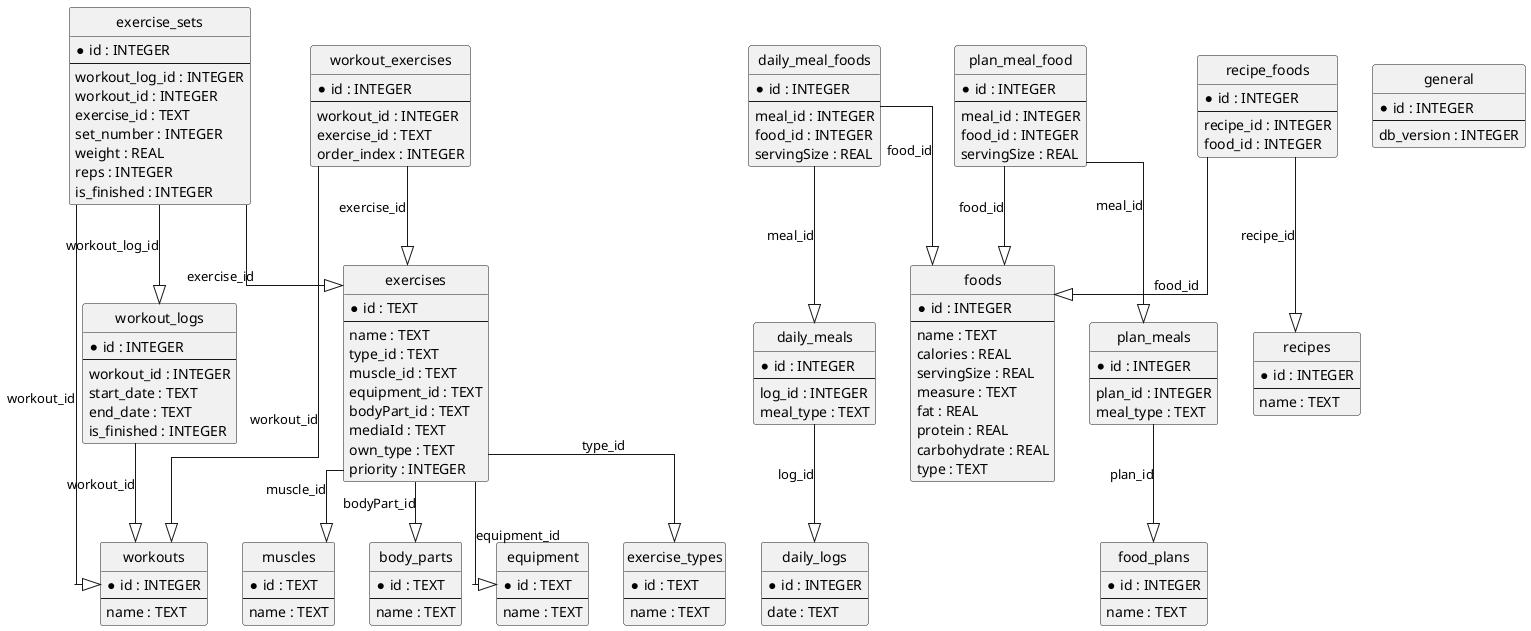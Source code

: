 @startuml
hide circle
skinparam linetype ortho

entity body_parts {
    *id : TEXT
    --
    name : TEXT
}

entity daily_logs {
    *id : INTEGER
    --
    date : TEXT
}

entity daily_meals {
    *id : INTEGER
    --
    log_id : INTEGER
    meal_type : TEXT
}

entity daily_meal_foods {
    *id : INTEGER
    --
    meal_id : INTEGER
    food_id : INTEGER
    servingSize : REAL
}

entity equipment {
    *id : TEXT
    --
    name : TEXT
}

entity exercise_types {
    *id : TEXT
    --
    name : TEXT
}

entity exercises {
    *id : TEXT
    --
    name : TEXT
    type_id : TEXT
    muscle_id : TEXT
    equipment_id : TEXT
    bodyPart_id : TEXT
    mediaId : TEXT
    own_type : TEXT
    priority : INTEGER
}

entity exercise_sets {
    *id : INTEGER
    --
    workout_log_id : INTEGER
    workout_id : INTEGER
    exercise_id : TEXT
    set_number : INTEGER
    weight : REAL
    reps : INTEGER
    is_finished : INTEGER
}

entity food_plans {
    *id : INTEGER
    --
    name : TEXT
}

entity foods {
    *id : INTEGER
    --
    name : TEXT
    calories : REAL
    servingSize : REAL
    measure : TEXT
    fat : REAL
    protein : REAL
    carbohydrate : REAL
    type : TEXT
}

entity general {
    *id : INTEGER
    --
    db_version : INTEGER
}

entity muscles {
    *id : TEXT
    --
    name : TEXT
}

entity plan_meals {
    *id : INTEGER
    --
    plan_id : INTEGER
    meal_type : TEXT
}

entity plan_meal_food {
    *id : INTEGER
    --
    meal_id : INTEGER
    food_id : INTEGER
    servingSize : REAL
}

entity recipes {
    *id : INTEGER
    --
    name : TEXT
}

entity recipe_foods {
    *id : INTEGER
    --
    recipe_id : INTEGER
    food_id : INTEGER
}

entity workout_exercises {
    *id : INTEGER
    --
    workout_id : INTEGER
    exercise_id : TEXT
    order_index : INTEGER
}

entity workout_logs {
    *id : INTEGER
    --
    workout_id : INTEGER
    start_date : TEXT
    end_date : TEXT
    is_finished : INTEGER
}

entity workouts {
    *id : INTEGER
    --
    name : TEXT
}

' Relationships
daily_meals --|> daily_logs : log_id
daily_meal_foods --|> daily_meals : meal_id
daily_meal_foods --|> foods : food_id
exercises --|> exercise_types : type_id
exercises --|> muscles : muscle_id
exercises --|> equipment : equipment_id
exercises --|> body_parts : bodyPart_id
exercise_sets --|> workout_logs : workout_log_id
exercise_sets --|> workouts : workout_id
exercise_sets --|> exercises : exercise_id
plan_meals --|> food_plans : plan_id
plan_meal_food --|> plan_meals : meal_id
plan_meal_food --|> foods : food_id
recipe_foods --|> recipes : recipe_id
recipe_foods --|> foods : food_id
workout_exercises --|> workouts : workout_id
workout_exercises --|> exercises : exercise_id
workout_logs --|> workouts : workout_id

@enduml
